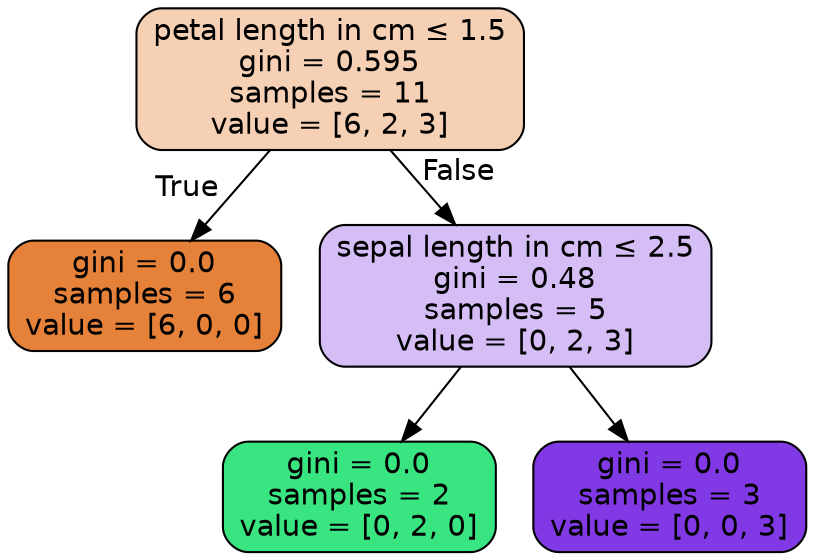 digraph Tree {
node [shape=box, style="filled, rounded", color="black", fontname="helvetica"] ;
edge [fontname="helvetica"] ;
0 [label=<petal length in cm &le; 1.5<br/>gini = 0.595<br/>samples = 11<br/>value = [6, 2, 3]>, fillcolor="#f5d0b5"] ;
1 [label=<gini = 0.0<br/>samples = 6<br/>value = [6, 0, 0]>, fillcolor="#e58139"] ;
0 -> 1 [labeldistance=2.5, labelangle=45, headlabel="True"] ;
2 [label=<sepal length in cm &le; 2.5<br/>gini = 0.48<br/>samples = 5<br/>value = [0, 2, 3]>, fillcolor="#d5bdf6"] ;
0 -> 2 [labeldistance=2.5, labelangle=-45, headlabel="False"] ;
3 [label=<gini = 0.0<br/>samples = 2<br/>value = [0, 2, 0]>, fillcolor="#39e581"] ;
2 -> 3 ;
4 [label=<gini = 0.0<br/>samples = 3<br/>value = [0, 0, 3]>, fillcolor="#8139e5"] ;
2 -> 4 ;
}